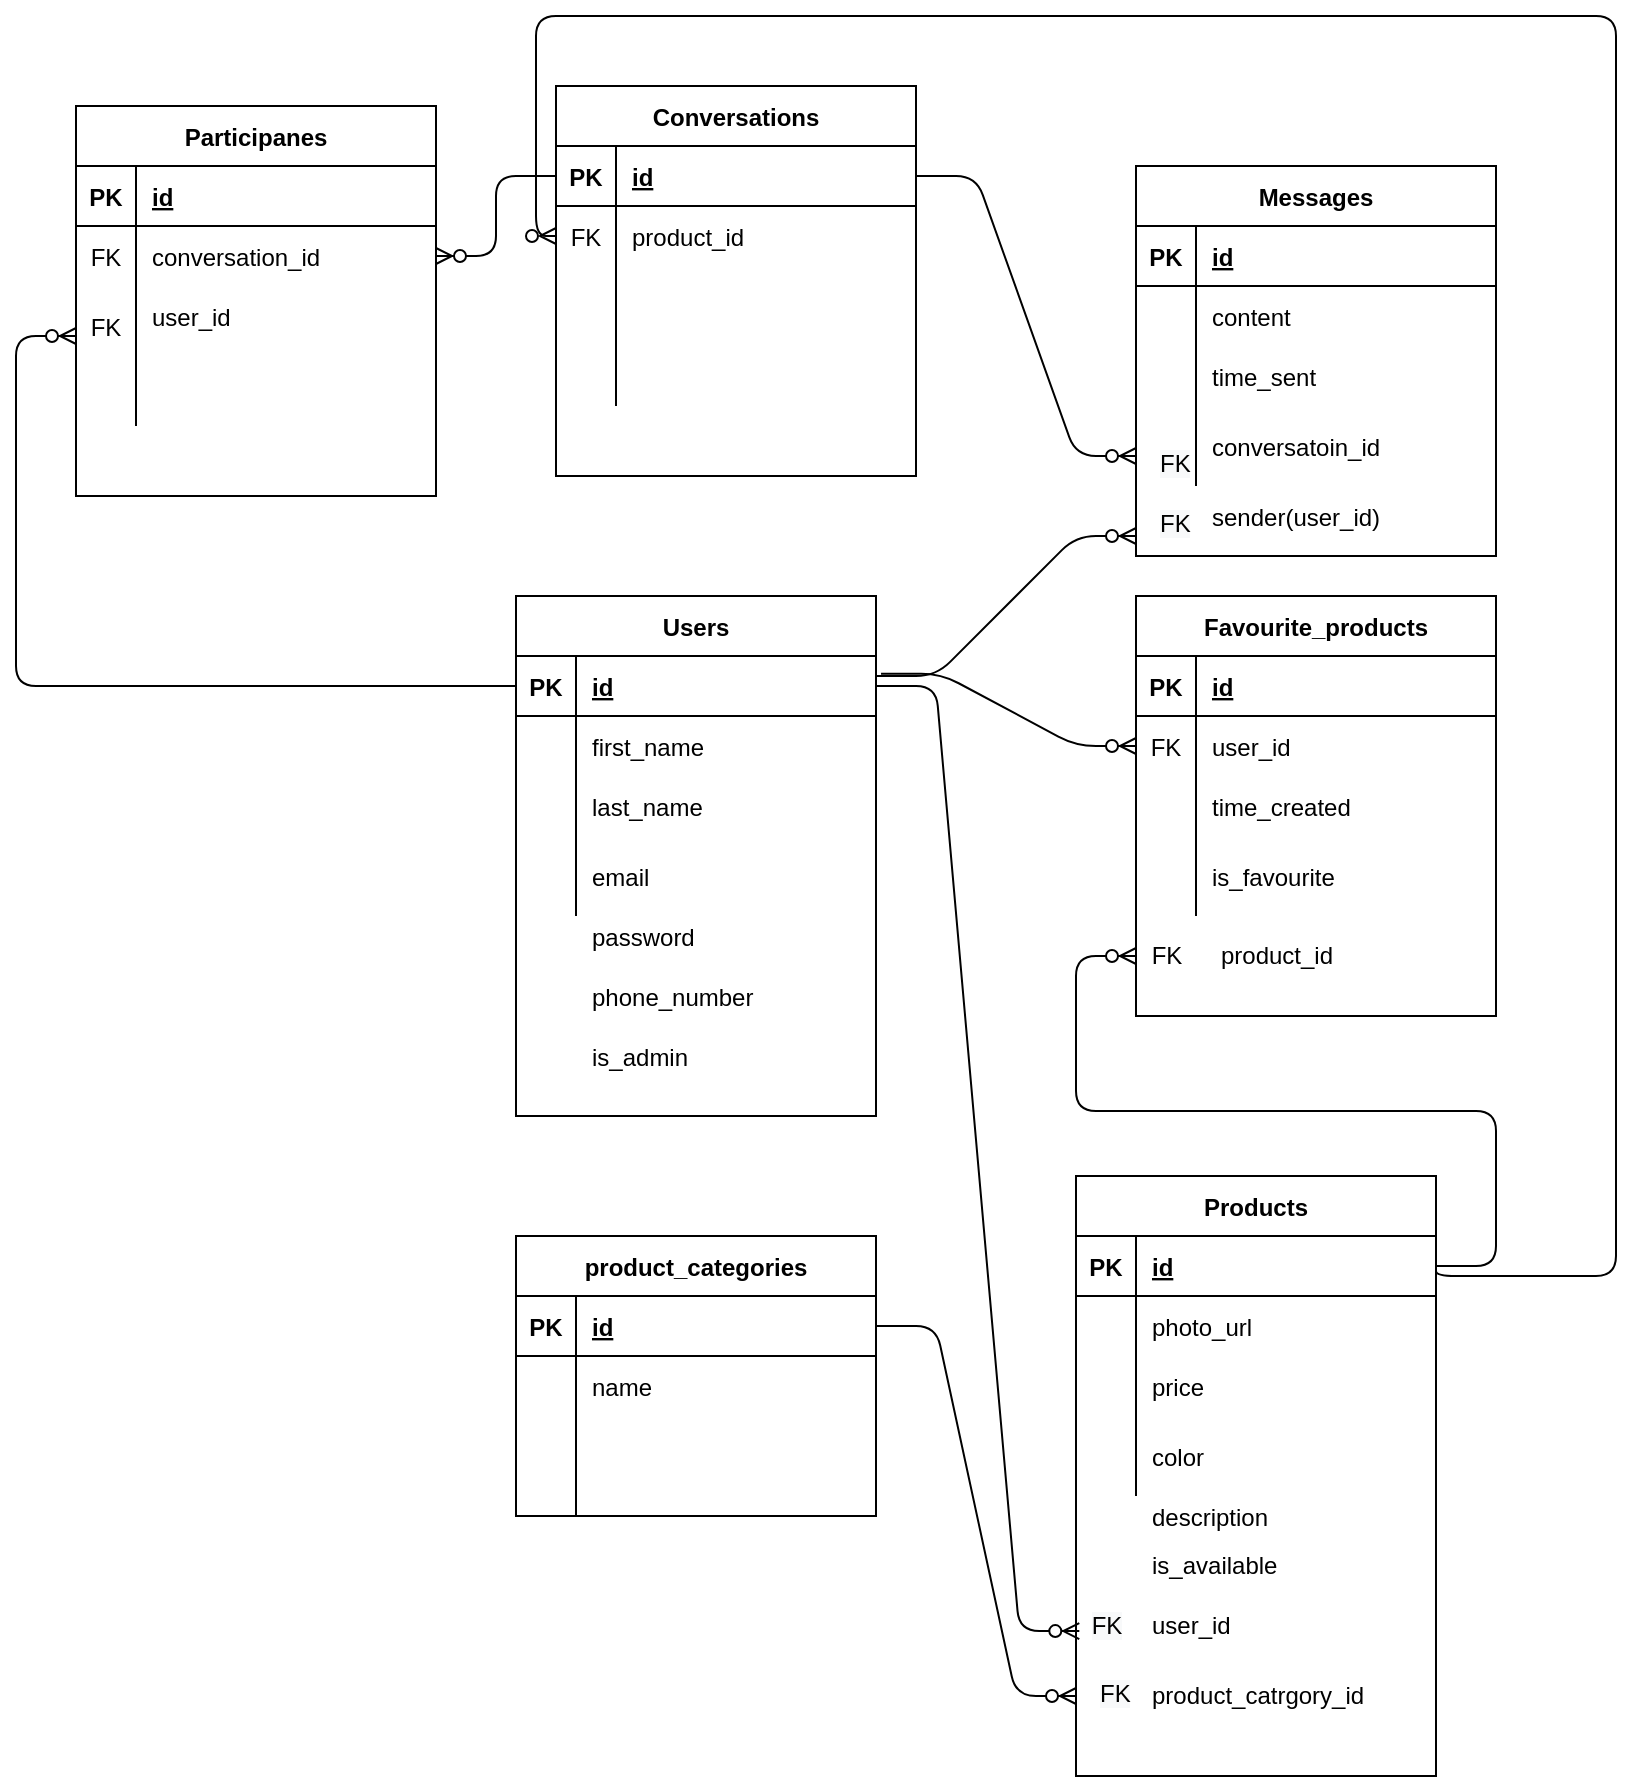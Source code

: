 <mxfile version="14.1.9" type="github">
  <diagram id="1ZklcTyvzq-tHaEStVOn" name="Page-1">
    <mxGraphModel dx="1635" dy="2078" grid="1" gridSize="10" guides="1" tooltips="1" connect="1" arrows="1" fold="1" page="1" pageScale="1" pageWidth="1200" pageHeight="1169" math="0" shadow="0">
      <root>
        <mxCell id="0" />
        <mxCell id="1" parent="0" />
        <mxCell id="G-emduMKIzb_bS8kEKGs-1" value="Users" style="shape=table;startSize=30;container=1;collapsible=1;childLayout=tableLayout;fixedRows=1;rowLines=0;fontStyle=1;align=center;resizeLast=1;" parent="1" vertex="1">
          <mxGeometry x="330" y="70" width="180" height="260" as="geometry" />
        </mxCell>
        <mxCell id="G-emduMKIzb_bS8kEKGs-2" value="" style="shape=partialRectangle;collapsible=0;dropTarget=0;pointerEvents=0;fillColor=none;top=0;left=0;bottom=1;right=0;points=[[0,0.5],[1,0.5]];portConstraint=eastwest;" parent="G-emduMKIzb_bS8kEKGs-1" vertex="1">
          <mxGeometry y="30" width="180" height="30" as="geometry" />
        </mxCell>
        <mxCell id="G-emduMKIzb_bS8kEKGs-3" value="PK" style="shape=partialRectangle;connectable=0;fillColor=none;top=0;left=0;bottom=0;right=0;fontStyle=1;overflow=hidden;" parent="G-emduMKIzb_bS8kEKGs-2" vertex="1">
          <mxGeometry width="30" height="30" as="geometry" />
        </mxCell>
        <mxCell id="G-emduMKIzb_bS8kEKGs-4" value="id" style="shape=partialRectangle;connectable=0;fillColor=none;top=0;left=0;bottom=0;right=0;align=left;spacingLeft=6;fontStyle=5;overflow=hidden;" parent="G-emduMKIzb_bS8kEKGs-2" vertex="1">
          <mxGeometry x="30" width="150" height="30" as="geometry" />
        </mxCell>
        <mxCell id="G-emduMKIzb_bS8kEKGs-5" value="" style="shape=partialRectangle;collapsible=0;dropTarget=0;pointerEvents=0;fillColor=none;top=0;left=0;bottom=0;right=0;points=[[0,0.5],[1,0.5]];portConstraint=eastwest;" parent="G-emduMKIzb_bS8kEKGs-1" vertex="1">
          <mxGeometry y="60" width="180" height="30" as="geometry" />
        </mxCell>
        <mxCell id="G-emduMKIzb_bS8kEKGs-6" value="" style="shape=partialRectangle;connectable=0;fillColor=none;top=0;left=0;bottom=0;right=0;editable=1;overflow=hidden;" parent="G-emduMKIzb_bS8kEKGs-5" vertex="1">
          <mxGeometry width="30" height="30" as="geometry" />
        </mxCell>
        <mxCell id="G-emduMKIzb_bS8kEKGs-7" value="first_name" style="shape=partialRectangle;connectable=0;fillColor=none;top=0;left=0;bottom=0;right=0;align=left;spacingLeft=6;overflow=hidden;" parent="G-emduMKIzb_bS8kEKGs-5" vertex="1">
          <mxGeometry x="30" width="150" height="30" as="geometry" />
        </mxCell>
        <mxCell id="G-emduMKIzb_bS8kEKGs-8" value="" style="shape=partialRectangle;collapsible=0;dropTarget=0;pointerEvents=0;fillColor=none;top=0;left=0;bottom=0;right=0;points=[[0,0.5],[1,0.5]];portConstraint=eastwest;" parent="G-emduMKIzb_bS8kEKGs-1" vertex="1">
          <mxGeometry y="90" width="180" height="30" as="geometry" />
        </mxCell>
        <mxCell id="G-emduMKIzb_bS8kEKGs-9" value="" style="shape=partialRectangle;connectable=0;fillColor=none;top=0;left=0;bottom=0;right=0;editable=1;overflow=hidden;" parent="G-emduMKIzb_bS8kEKGs-8" vertex="1">
          <mxGeometry width="30" height="30" as="geometry" />
        </mxCell>
        <mxCell id="G-emduMKIzb_bS8kEKGs-10" value="last_name" style="shape=partialRectangle;connectable=0;fillColor=none;top=0;left=0;bottom=0;right=0;align=left;spacingLeft=6;overflow=hidden;" parent="G-emduMKIzb_bS8kEKGs-8" vertex="1">
          <mxGeometry x="30" width="150" height="30" as="geometry" />
        </mxCell>
        <mxCell id="G-emduMKIzb_bS8kEKGs-11" value="" style="shape=partialRectangle;collapsible=0;dropTarget=0;pointerEvents=0;fillColor=none;top=0;left=0;bottom=0;right=0;points=[[0,0.5],[1,0.5]];portConstraint=eastwest;" parent="G-emduMKIzb_bS8kEKGs-1" vertex="1">
          <mxGeometry y="120" width="180" height="40" as="geometry" />
        </mxCell>
        <mxCell id="G-emduMKIzb_bS8kEKGs-12" value="" style="shape=partialRectangle;connectable=0;fillColor=none;top=0;left=0;bottom=0;right=0;editable=1;overflow=hidden;" parent="G-emduMKIzb_bS8kEKGs-11" vertex="1">
          <mxGeometry width="30" height="40" as="geometry" />
        </mxCell>
        <mxCell id="G-emduMKIzb_bS8kEKGs-13" value="email" style="shape=partialRectangle;connectable=0;fillColor=none;top=0;left=0;bottom=0;right=0;align=left;spacingLeft=6;overflow=hidden;" parent="G-emduMKIzb_bS8kEKGs-11" vertex="1">
          <mxGeometry x="30" width="150" height="40" as="geometry" />
        </mxCell>
        <mxCell id="G-emduMKIzb_bS8kEKGs-38" value="password" style="shape=partialRectangle;connectable=0;fillColor=none;top=0;left=0;bottom=0;right=0;align=left;spacingLeft=6;overflow=hidden;" parent="1" vertex="1">
          <mxGeometry x="360" y="220" width="150" height="40" as="geometry" />
        </mxCell>
        <mxCell id="G-emduMKIzb_bS8kEKGs-39" value="phone_number" style="shape=partialRectangle;connectable=0;fillColor=none;top=0;left=0;bottom=0;right=0;align=left;spacingLeft=6;overflow=hidden;" parent="1" vertex="1">
          <mxGeometry x="360" y="250" width="150" height="40" as="geometry" />
        </mxCell>
        <mxCell id="G-emduMKIzb_bS8kEKGs-40" value="is_admin" style="shape=partialRectangle;connectable=0;fillColor=none;top=0;left=0;bottom=0;right=0;align=left;spacingLeft=6;overflow=hidden;" parent="1" vertex="1">
          <mxGeometry x="360" y="280" width="150" height="40" as="geometry" />
        </mxCell>
        <mxCell id="G-emduMKIzb_bS8kEKGs-41" value="Favourite_products" style="shape=table;startSize=30;container=1;collapsible=1;childLayout=tableLayout;fixedRows=1;rowLines=0;fontStyle=1;align=center;resizeLast=1;" parent="1" vertex="1">
          <mxGeometry x="640" y="70" width="180" height="210" as="geometry" />
        </mxCell>
        <mxCell id="G-emduMKIzb_bS8kEKGs-42" value="" style="shape=partialRectangle;collapsible=0;dropTarget=0;pointerEvents=0;fillColor=none;top=0;left=0;bottom=1;right=0;points=[[0,0.5],[1,0.5]];portConstraint=eastwest;" parent="G-emduMKIzb_bS8kEKGs-41" vertex="1">
          <mxGeometry y="30" width="180" height="30" as="geometry" />
        </mxCell>
        <mxCell id="G-emduMKIzb_bS8kEKGs-43" value="PK" style="shape=partialRectangle;connectable=0;fillColor=none;top=0;left=0;bottom=0;right=0;fontStyle=1;overflow=hidden;" parent="G-emduMKIzb_bS8kEKGs-42" vertex="1">
          <mxGeometry width="30" height="30" as="geometry" />
        </mxCell>
        <mxCell id="G-emduMKIzb_bS8kEKGs-44" value="id" style="shape=partialRectangle;connectable=0;fillColor=none;top=0;left=0;bottom=0;right=0;align=left;spacingLeft=6;fontStyle=5;overflow=hidden;" parent="G-emduMKIzb_bS8kEKGs-42" vertex="1">
          <mxGeometry x="30" width="150" height="30" as="geometry" />
        </mxCell>
        <mxCell id="G-emduMKIzb_bS8kEKGs-45" value="" style="shape=partialRectangle;collapsible=0;dropTarget=0;pointerEvents=0;fillColor=none;top=0;left=0;bottom=0;right=0;points=[[0,0.5],[1,0.5]];portConstraint=eastwest;" parent="G-emduMKIzb_bS8kEKGs-41" vertex="1">
          <mxGeometry y="60" width="180" height="30" as="geometry" />
        </mxCell>
        <mxCell id="G-emduMKIzb_bS8kEKGs-46" value="FK" style="shape=partialRectangle;connectable=0;fillColor=none;top=0;left=0;bottom=0;right=0;editable=1;overflow=hidden;" parent="G-emduMKIzb_bS8kEKGs-45" vertex="1">
          <mxGeometry width="30" height="30" as="geometry" />
        </mxCell>
        <mxCell id="G-emduMKIzb_bS8kEKGs-47" value="user_id" style="shape=partialRectangle;connectable=0;fillColor=none;top=0;left=0;bottom=0;right=0;align=left;spacingLeft=6;overflow=hidden;" parent="G-emduMKIzb_bS8kEKGs-45" vertex="1">
          <mxGeometry x="30" width="150" height="30" as="geometry" />
        </mxCell>
        <mxCell id="G-emduMKIzb_bS8kEKGs-48" value="" style="shape=partialRectangle;collapsible=0;dropTarget=0;pointerEvents=0;fillColor=none;top=0;left=0;bottom=0;right=0;points=[[0,0.5],[1,0.5]];portConstraint=eastwest;" parent="G-emduMKIzb_bS8kEKGs-41" vertex="1">
          <mxGeometry y="90" width="180" height="30" as="geometry" />
        </mxCell>
        <mxCell id="G-emduMKIzb_bS8kEKGs-49" value="" style="shape=partialRectangle;connectable=0;fillColor=none;top=0;left=0;bottom=0;right=0;editable=1;overflow=hidden;" parent="G-emduMKIzb_bS8kEKGs-48" vertex="1">
          <mxGeometry width="30" height="30" as="geometry" />
        </mxCell>
        <mxCell id="G-emduMKIzb_bS8kEKGs-50" value="time_created" style="shape=partialRectangle;connectable=0;fillColor=none;top=0;left=0;bottom=0;right=0;align=left;spacingLeft=6;overflow=hidden;" parent="G-emduMKIzb_bS8kEKGs-48" vertex="1">
          <mxGeometry x="30" width="150" height="30" as="geometry" />
        </mxCell>
        <mxCell id="G-emduMKIzb_bS8kEKGs-51" value="" style="shape=partialRectangle;collapsible=0;dropTarget=0;pointerEvents=0;fillColor=none;top=0;left=0;bottom=0;right=0;points=[[0,0.5],[1,0.5]];portConstraint=eastwest;" parent="G-emduMKIzb_bS8kEKGs-41" vertex="1">
          <mxGeometry y="120" width="180" height="40" as="geometry" />
        </mxCell>
        <mxCell id="G-emduMKIzb_bS8kEKGs-52" value="" style="shape=partialRectangle;connectable=0;fillColor=none;top=0;left=0;bottom=0;right=0;editable=1;overflow=hidden;" parent="G-emduMKIzb_bS8kEKGs-51" vertex="1">
          <mxGeometry width="30" height="40" as="geometry" />
        </mxCell>
        <mxCell id="G-emduMKIzb_bS8kEKGs-53" value="is_favourite" style="shape=partialRectangle;connectable=0;fillColor=none;top=0;left=0;bottom=0;right=0;align=left;spacingLeft=6;overflow=hidden;" parent="G-emduMKIzb_bS8kEKGs-51" vertex="1">
          <mxGeometry x="30" width="150" height="40" as="geometry" />
        </mxCell>
        <mxCell id="G-emduMKIzb_bS8kEKGs-54" value="Products" style="shape=table;startSize=30;container=1;collapsible=1;childLayout=tableLayout;fixedRows=1;rowLines=0;fontStyle=1;align=center;resizeLast=1;" parent="1" vertex="1">
          <mxGeometry x="610" y="360" width="180" height="300" as="geometry" />
        </mxCell>
        <mxCell id="G-emduMKIzb_bS8kEKGs-55" value="" style="shape=partialRectangle;collapsible=0;dropTarget=0;pointerEvents=0;fillColor=none;top=0;left=0;bottom=1;right=0;points=[[0,0.5],[1,0.5]];portConstraint=eastwest;" parent="G-emduMKIzb_bS8kEKGs-54" vertex="1">
          <mxGeometry y="30" width="180" height="30" as="geometry" />
        </mxCell>
        <mxCell id="G-emduMKIzb_bS8kEKGs-56" value="PK" style="shape=partialRectangle;connectable=0;fillColor=none;top=0;left=0;bottom=0;right=0;fontStyle=1;overflow=hidden;" parent="G-emduMKIzb_bS8kEKGs-55" vertex="1">
          <mxGeometry width="30" height="30" as="geometry" />
        </mxCell>
        <mxCell id="G-emduMKIzb_bS8kEKGs-57" value="id" style="shape=partialRectangle;connectable=0;fillColor=none;top=0;left=0;bottom=0;right=0;align=left;spacingLeft=6;fontStyle=5;overflow=hidden;" parent="G-emduMKIzb_bS8kEKGs-55" vertex="1">
          <mxGeometry x="30" width="150" height="30" as="geometry" />
        </mxCell>
        <mxCell id="G-emduMKIzb_bS8kEKGs-58" value="" style="shape=partialRectangle;collapsible=0;dropTarget=0;pointerEvents=0;fillColor=none;top=0;left=0;bottom=0;right=0;points=[[0,0.5],[1,0.5]];portConstraint=eastwest;" parent="G-emduMKIzb_bS8kEKGs-54" vertex="1">
          <mxGeometry y="60" width="180" height="30" as="geometry" />
        </mxCell>
        <mxCell id="G-emduMKIzb_bS8kEKGs-59" value="" style="shape=partialRectangle;connectable=0;fillColor=none;top=0;left=0;bottom=0;right=0;editable=1;overflow=hidden;" parent="G-emduMKIzb_bS8kEKGs-58" vertex="1">
          <mxGeometry width="30" height="30" as="geometry" />
        </mxCell>
        <mxCell id="G-emduMKIzb_bS8kEKGs-60" value="photo_url" style="shape=partialRectangle;connectable=0;fillColor=none;top=0;left=0;bottom=0;right=0;align=left;spacingLeft=6;overflow=hidden;" parent="G-emduMKIzb_bS8kEKGs-58" vertex="1">
          <mxGeometry x="30" width="150" height="30" as="geometry" />
        </mxCell>
        <mxCell id="G-emduMKIzb_bS8kEKGs-61" value="" style="shape=partialRectangle;collapsible=0;dropTarget=0;pointerEvents=0;fillColor=none;top=0;left=0;bottom=0;right=0;points=[[0,0.5],[1,0.5]];portConstraint=eastwest;" parent="G-emduMKIzb_bS8kEKGs-54" vertex="1">
          <mxGeometry y="90" width="180" height="30" as="geometry" />
        </mxCell>
        <mxCell id="G-emduMKIzb_bS8kEKGs-62" value="" style="shape=partialRectangle;connectable=0;fillColor=none;top=0;left=0;bottom=0;right=0;editable=1;overflow=hidden;" parent="G-emduMKIzb_bS8kEKGs-61" vertex="1">
          <mxGeometry width="30" height="30" as="geometry" />
        </mxCell>
        <mxCell id="G-emduMKIzb_bS8kEKGs-63" value="price" style="shape=partialRectangle;connectable=0;fillColor=none;top=0;left=0;bottom=0;right=0;align=left;spacingLeft=6;overflow=hidden;" parent="G-emduMKIzb_bS8kEKGs-61" vertex="1">
          <mxGeometry x="30" width="150" height="30" as="geometry" />
        </mxCell>
        <mxCell id="G-emduMKIzb_bS8kEKGs-64" value="" style="shape=partialRectangle;collapsible=0;dropTarget=0;pointerEvents=0;fillColor=none;top=0;left=0;bottom=0;right=0;points=[[0,0.5],[1,0.5]];portConstraint=eastwest;" parent="G-emduMKIzb_bS8kEKGs-54" vertex="1">
          <mxGeometry y="120" width="180" height="40" as="geometry" />
        </mxCell>
        <mxCell id="G-emduMKIzb_bS8kEKGs-65" value="" style="shape=partialRectangle;connectable=0;fillColor=none;top=0;left=0;bottom=0;right=0;editable=1;overflow=hidden;" parent="G-emduMKIzb_bS8kEKGs-64" vertex="1">
          <mxGeometry width="30" height="40" as="geometry" />
        </mxCell>
        <mxCell id="G-emduMKIzb_bS8kEKGs-66" value="color" style="shape=partialRectangle;connectable=0;fillColor=none;top=0;left=0;bottom=0;right=0;align=left;spacingLeft=6;overflow=hidden;" parent="G-emduMKIzb_bS8kEKGs-64" vertex="1">
          <mxGeometry x="30" width="150" height="40" as="geometry" />
        </mxCell>
        <mxCell id="G-emduMKIzb_bS8kEKGs-67" value="Messages" style="shape=table;startSize=30;container=1;collapsible=1;childLayout=tableLayout;fixedRows=1;rowLines=0;fontStyle=1;align=center;resizeLast=1;" parent="1" vertex="1">
          <mxGeometry x="640" y="-145" width="180" height="195" as="geometry" />
        </mxCell>
        <mxCell id="G-emduMKIzb_bS8kEKGs-68" value="" style="shape=partialRectangle;collapsible=0;dropTarget=0;pointerEvents=0;fillColor=none;top=0;left=0;bottom=1;right=0;points=[[0,0.5],[1,0.5]];portConstraint=eastwest;" parent="G-emduMKIzb_bS8kEKGs-67" vertex="1">
          <mxGeometry y="30" width="180" height="30" as="geometry" />
        </mxCell>
        <mxCell id="G-emduMKIzb_bS8kEKGs-69" value="PK" style="shape=partialRectangle;connectable=0;fillColor=none;top=0;left=0;bottom=0;right=0;fontStyle=1;overflow=hidden;" parent="G-emduMKIzb_bS8kEKGs-68" vertex="1">
          <mxGeometry width="30" height="30" as="geometry" />
        </mxCell>
        <mxCell id="G-emduMKIzb_bS8kEKGs-70" value="id" style="shape=partialRectangle;connectable=0;fillColor=none;top=0;left=0;bottom=0;right=0;align=left;spacingLeft=6;fontStyle=5;overflow=hidden;" parent="G-emduMKIzb_bS8kEKGs-68" vertex="1">
          <mxGeometry x="30" width="150" height="30" as="geometry" />
        </mxCell>
        <mxCell id="G-emduMKIzb_bS8kEKGs-71" value="" style="shape=partialRectangle;collapsible=0;dropTarget=0;pointerEvents=0;fillColor=none;top=0;left=0;bottom=0;right=0;points=[[0,0.5],[1,0.5]];portConstraint=eastwest;" parent="G-emduMKIzb_bS8kEKGs-67" vertex="1">
          <mxGeometry y="60" width="180" height="30" as="geometry" />
        </mxCell>
        <mxCell id="G-emduMKIzb_bS8kEKGs-72" value="" style="shape=partialRectangle;connectable=0;fillColor=none;top=0;left=0;bottom=0;right=0;editable=1;overflow=hidden;" parent="G-emduMKIzb_bS8kEKGs-71" vertex="1">
          <mxGeometry width="30" height="30" as="geometry" />
        </mxCell>
        <mxCell id="G-emduMKIzb_bS8kEKGs-73" value="content" style="shape=partialRectangle;connectable=0;fillColor=none;top=0;left=0;bottom=0;right=0;align=left;spacingLeft=6;overflow=hidden;" parent="G-emduMKIzb_bS8kEKGs-71" vertex="1">
          <mxGeometry x="30" width="150" height="30" as="geometry" />
        </mxCell>
        <mxCell id="G-emduMKIzb_bS8kEKGs-74" value="" style="shape=partialRectangle;collapsible=0;dropTarget=0;pointerEvents=0;fillColor=none;top=0;left=0;bottom=0;right=0;points=[[0,0.5],[1,0.5]];portConstraint=eastwest;" parent="G-emduMKIzb_bS8kEKGs-67" vertex="1">
          <mxGeometry y="90" width="180" height="30" as="geometry" />
        </mxCell>
        <mxCell id="G-emduMKIzb_bS8kEKGs-75" value="" style="shape=partialRectangle;connectable=0;fillColor=none;top=0;left=0;bottom=0;right=0;editable=1;overflow=hidden;" parent="G-emduMKIzb_bS8kEKGs-74" vertex="1">
          <mxGeometry width="30" height="30" as="geometry" />
        </mxCell>
        <mxCell id="G-emduMKIzb_bS8kEKGs-76" value="time_sent" style="shape=partialRectangle;connectable=0;fillColor=none;top=0;left=0;bottom=0;right=0;align=left;spacingLeft=6;overflow=hidden;" parent="G-emduMKIzb_bS8kEKGs-74" vertex="1">
          <mxGeometry x="30" width="150" height="30" as="geometry" />
        </mxCell>
        <mxCell id="G-emduMKIzb_bS8kEKGs-77" value="" style="shape=partialRectangle;collapsible=0;dropTarget=0;pointerEvents=0;fillColor=none;top=0;left=0;bottom=0;right=0;points=[[0,0.5],[1,0.5]];portConstraint=eastwest;" parent="G-emduMKIzb_bS8kEKGs-67" vertex="1">
          <mxGeometry y="120" width="180" height="40" as="geometry" />
        </mxCell>
        <mxCell id="G-emduMKIzb_bS8kEKGs-78" value="" style="shape=partialRectangle;connectable=0;fillColor=none;top=0;left=0;bottom=0;right=0;editable=1;overflow=hidden;" parent="G-emduMKIzb_bS8kEKGs-77" vertex="1">
          <mxGeometry width="30" height="40" as="geometry" />
        </mxCell>
        <mxCell id="G-emduMKIzb_bS8kEKGs-79" value="conversatoin_id" style="shape=partialRectangle;connectable=0;fillColor=none;top=0;left=0;bottom=0;right=0;align=left;spacingLeft=6;overflow=hidden;" parent="G-emduMKIzb_bS8kEKGs-77" vertex="1">
          <mxGeometry x="30" width="150" height="40" as="geometry" />
        </mxCell>
        <mxCell id="G-emduMKIzb_bS8kEKGs-81" value="product_categories" style="shape=table;startSize=30;container=1;collapsible=1;childLayout=tableLayout;fixedRows=1;rowLines=0;fontStyle=1;align=center;resizeLast=1;" parent="1" vertex="1">
          <mxGeometry x="330" y="390" width="180" height="140" as="geometry" />
        </mxCell>
        <mxCell id="G-emduMKIzb_bS8kEKGs-82" value="" style="shape=partialRectangle;collapsible=0;dropTarget=0;pointerEvents=0;fillColor=none;top=0;left=0;bottom=1;right=0;points=[[0,0.5],[1,0.5]];portConstraint=eastwest;" parent="G-emduMKIzb_bS8kEKGs-81" vertex="1">
          <mxGeometry y="30" width="180" height="30" as="geometry" />
        </mxCell>
        <mxCell id="G-emduMKIzb_bS8kEKGs-83" value="PK" style="shape=partialRectangle;connectable=0;fillColor=none;top=0;left=0;bottom=0;right=0;fontStyle=1;overflow=hidden;" parent="G-emduMKIzb_bS8kEKGs-82" vertex="1">
          <mxGeometry width="30" height="30" as="geometry" />
        </mxCell>
        <mxCell id="G-emduMKIzb_bS8kEKGs-84" value="id" style="shape=partialRectangle;connectable=0;fillColor=none;top=0;left=0;bottom=0;right=0;align=left;spacingLeft=6;fontStyle=5;overflow=hidden;" parent="G-emduMKIzb_bS8kEKGs-82" vertex="1">
          <mxGeometry x="30" width="150" height="30" as="geometry" />
        </mxCell>
        <mxCell id="G-emduMKIzb_bS8kEKGs-85" value="" style="shape=partialRectangle;collapsible=0;dropTarget=0;pointerEvents=0;fillColor=none;top=0;left=0;bottom=0;right=0;points=[[0,0.5],[1,0.5]];portConstraint=eastwest;" parent="G-emduMKIzb_bS8kEKGs-81" vertex="1">
          <mxGeometry y="60" width="180" height="30" as="geometry" />
        </mxCell>
        <mxCell id="G-emduMKIzb_bS8kEKGs-86" value="" style="shape=partialRectangle;connectable=0;fillColor=none;top=0;left=0;bottom=0;right=0;editable=1;overflow=hidden;" parent="G-emduMKIzb_bS8kEKGs-85" vertex="1">
          <mxGeometry width="30" height="30" as="geometry" />
        </mxCell>
        <mxCell id="G-emduMKIzb_bS8kEKGs-87" value="name" style="shape=partialRectangle;connectable=0;fillColor=none;top=0;left=0;bottom=0;right=0;align=left;spacingLeft=6;overflow=hidden;" parent="G-emduMKIzb_bS8kEKGs-85" vertex="1">
          <mxGeometry x="30" width="150" height="30" as="geometry" />
        </mxCell>
        <mxCell id="G-emduMKIzb_bS8kEKGs-88" value="" style="shape=partialRectangle;collapsible=0;dropTarget=0;pointerEvents=0;fillColor=none;top=0;left=0;bottom=0;right=0;points=[[0,0.5],[1,0.5]];portConstraint=eastwest;" parent="G-emduMKIzb_bS8kEKGs-81" vertex="1">
          <mxGeometry y="90" width="180" height="30" as="geometry" />
        </mxCell>
        <mxCell id="G-emduMKIzb_bS8kEKGs-89" value="" style="shape=partialRectangle;connectable=0;fillColor=none;top=0;left=0;bottom=0;right=0;editable=1;overflow=hidden;" parent="G-emduMKIzb_bS8kEKGs-88" vertex="1">
          <mxGeometry width="30" height="30" as="geometry" />
        </mxCell>
        <mxCell id="G-emduMKIzb_bS8kEKGs-90" value="" style="shape=partialRectangle;connectable=0;fillColor=none;top=0;left=0;bottom=0;right=0;align=left;spacingLeft=6;overflow=hidden;" parent="G-emduMKIzb_bS8kEKGs-88" vertex="1">
          <mxGeometry x="30" width="150" height="30" as="geometry" />
        </mxCell>
        <mxCell id="G-emduMKIzb_bS8kEKGs-91" value="" style="shape=partialRectangle;collapsible=0;dropTarget=0;pointerEvents=0;fillColor=none;top=0;left=0;bottom=0;right=0;points=[[0,0.5],[1,0.5]];portConstraint=eastwest;" parent="G-emduMKIzb_bS8kEKGs-81" vertex="1">
          <mxGeometry y="120" width="180" height="20" as="geometry" />
        </mxCell>
        <mxCell id="G-emduMKIzb_bS8kEKGs-92" value="" style="shape=partialRectangle;connectable=0;fillColor=none;top=0;left=0;bottom=0;right=0;editable=1;overflow=hidden;" parent="G-emduMKIzb_bS8kEKGs-91" vertex="1">
          <mxGeometry width="30" height="20" as="geometry" />
        </mxCell>
        <mxCell id="G-emduMKIzb_bS8kEKGs-93" value="" style="shape=partialRectangle;connectable=0;fillColor=none;top=0;left=0;bottom=0;right=0;align=left;spacingLeft=6;overflow=hidden;" parent="G-emduMKIzb_bS8kEKGs-91" vertex="1">
          <mxGeometry x="30" width="150" height="20" as="geometry" />
        </mxCell>
        <mxCell id="G-emduMKIzb_bS8kEKGs-94" value="" style="edgeStyle=entityRelationEdgeStyle;fontSize=12;html=1;endArrow=ERzeroToMany;endFill=1;entryX=0;entryY=0.5;entryDx=0;entryDy=0;exitX=1.014;exitY=0.297;exitDx=0;exitDy=0;exitPerimeter=0;" parent="1" source="G-emduMKIzb_bS8kEKGs-2" target="G-emduMKIzb_bS8kEKGs-45" edge="1">
          <mxGeometry width="100" height="100" relative="1" as="geometry">
            <mxPoint x="510" y="120" as="sourcePoint" />
            <mxPoint x="630" y="150" as="targetPoint" />
          </mxGeometry>
        </mxCell>
        <mxCell id="G-emduMKIzb_bS8kEKGs-95" value="&lt;span style=&quot;text-align: left&quot;&gt;product_id&lt;/span&gt;" style="text;html=1;align=center;verticalAlign=middle;resizable=0;points=[];autosize=1;" parent="1" vertex="1">
          <mxGeometry x="675" y="240" width="70" height="20" as="geometry" />
        </mxCell>
        <mxCell id="G-emduMKIzb_bS8kEKGs-96" value="" style="edgeStyle=entityRelationEdgeStyle;fontSize=12;html=1;endArrow=ERzeroToMany;endFill=1;exitX=1;exitY=0.5;exitDx=0;exitDy=0;" parent="1" source="G-emduMKIzb_bS8kEKGs-55" edge="1">
          <mxGeometry width="100" height="100" relative="1" as="geometry">
            <mxPoint x="750" y="360" as="sourcePoint" />
            <mxPoint x="640" y="250" as="targetPoint" />
          </mxGeometry>
        </mxCell>
        <mxCell id="G-emduMKIzb_bS8kEKGs-99" value="FK" style="text;html=1;align=center;verticalAlign=middle;resizable=0;points=[];autosize=1;" parent="1" vertex="1">
          <mxGeometry x="640" y="240" width="30" height="20" as="geometry" />
        </mxCell>
        <mxCell id="G-emduMKIzb_bS8kEKGs-100" value="is_available" style="shape=partialRectangle;html=1;whiteSpace=wrap;connectable=0;fillColor=none;top=0;left=0;bottom=0;right=0;align=left;spacingLeft=6;overflow=hidden;" parent="1" vertex="1">
          <mxGeometry x="640" y="540" width="140" height="30" as="geometry" />
        </mxCell>
        <mxCell id="G-emduMKIzb_bS8kEKGs-101" value="user_id" style="shape=partialRectangle;html=1;whiteSpace=wrap;connectable=0;fillColor=none;top=0;left=0;bottom=0;right=0;align=left;spacingLeft=6;overflow=hidden;" parent="1" vertex="1">
          <mxGeometry x="640" y="570" width="140" height="30" as="geometry" />
        </mxCell>
        <mxCell id="G-emduMKIzb_bS8kEKGs-102" value="product_catrgory_id" style="shape=partialRectangle;html=1;whiteSpace=wrap;connectable=0;fillColor=none;top=0;left=0;bottom=0;right=0;align=left;spacingLeft=6;overflow=hidden;" parent="1" vertex="1">
          <mxGeometry x="640" y="605" width="140" height="30" as="geometry" />
        </mxCell>
        <mxCell id="G-emduMKIzb_bS8kEKGs-103" value="&lt;meta charset=&quot;utf-8&quot;&gt;&lt;span style=&quot;color: rgb(0, 0, 0); font-family: helvetica; font-size: 12px; font-style: normal; font-weight: 400; letter-spacing: normal; text-align: center; text-indent: 0px; text-transform: none; word-spacing: 0px; background-color: rgb(248, 249, 250); display: inline; float: none;&quot;&gt;FK&lt;/span&gt;" style="text;html=1;align=center;verticalAlign=middle;resizable=0;points=[];autosize=1;" parent="1" vertex="1">
          <mxGeometry x="610" y="575" width="30" height="20" as="geometry" />
        </mxCell>
        <mxCell id="G-emduMKIzb_bS8kEKGs-104" value="&lt;meta charset=&quot;utf-8&quot;&gt;&lt;span style=&quot;color: rgb(0, 0, 0); font-family: helvetica; font-size: 12px; font-style: normal; font-weight: 400; letter-spacing: normal; text-align: center; text-indent: 0px; text-transform: none; word-spacing: 0px; background-color: rgb(248, 249, 250); display: inline; float: none;&quot;&gt;FK&lt;/span&gt;" style="text;whiteSpace=wrap;html=1;" parent="1" vertex="1">
          <mxGeometry x="620" y="605" width="40" height="30" as="geometry" />
        </mxCell>
        <mxCell id="G-emduMKIzb_bS8kEKGs-106" value="" style="edgeStyle=entityRelationEdgeStyle;fontSize=12;html=1;endArrow=ERzeroToMany;endFill=1;exitX=1;exitY=0.5;exitDx=0;exitDy=0;" parent="1" source="G-emduMKIzb_bS8kEKGs-82" edge="1">
          <mxGeometry width="100" height="100" relative="1" as="geometry">
            <mxPoint x="480" y="630" as="sourcePoint" />
            <mxPoint x="610" y="620" as="targetPoint" />
          </mxGeometry>
        </mxCell>
        <mxCell id="G-emduMKIzb_bS8kEKGs-107" value="" style="edgeStyle=entityRelationEdgeStyle;fontSize=12;html=1;endArrow=ERzeroToMany;endFill=1;exitX=1;exitY=0.5;exitDx=0;exitDy=0;entryX=0.055;entryY=0.627;entryDx=0;entryDy=0;entryPerimeter=0;" parent="1" source="G-emduMKIzb_bS8kEKGs-2" target="G-emduMKIzb_bS8kEKGs-103" edge="1">
          <mxGeometry width="100" height="100" relative="1" as="geometry">
            <mxPoint x="500" y="280" as="sourcePoint" />
            <mxPoint x="600" y="569" as="targetPoint" />
          </mxGeometry>
        </mxCell>
        <mxCell id="G-emduMKIzb_bS8kEKGs-109" value="" style="edgeStyle=entityRelationEdgeStyle;fontSize=12;html=1;endArrow=ERzeroToMany;endFill=1;" parent="1" edge="1">
          <mxGeometry width="100" height="100" relative="1" as="geometry">
            <mxPoint x="510" y="110" as="sourcePoint" />
            <mxPoint x="640" y="40" as="targetPoint" />
          </mxGeometry>
        </mxCell>
        <mxCell id="G-emduMKIzb_bS8kEKGs-110" value="&lt;meta charset=&quot;utf-8&quot;&gt;&lt;span style=&quot;color: rgb(0, 0, 0); font-family: helvetica; font-size: 12px; font-style: normal; font-weight: 400; letter-spacing: normal; text-align: center; text-indent: 0px; text-transform: none; word-spacing: 0px; background-color: rgb(248, 249, 250); display: inline; float: none;&quot;&gt;FK&lt;/span&gt;" style="text;whiteSpace=wrap;html=1;" parent="1" vertex="1">
          <mxGeometry x="650" y="-10" width="40" height="30" as="geometry" />
        </mxCell>
        <mxCell id="JWSpnDQrq--dWhz68B84-2" value="&lt;meta charset=&quot;utf-8&quot;&gt;&lt;span style=&quot;color: rgb(0, 0, 0); font-family: helvetica; font-size: 12px; font-style: normal; font-weight: 400; letter-spacing: normal; text-align: center; text-indent: 0px; text-transform: none; word-spacing: 0px; background-color: rgb(248, 249, 250); display: inline; float: none;&quot;&gt;FK&lt;/span&gt;" style="text;whiteSpace=wrap;html=1;" vertex="1" parent="1">
          <mxGeometry x="650" y="20" width="40" height="30" as="geometry" />
        </mxCell>
        <mxCell id="JWSpnDQrq--dWhz68B84-3" value="sender(user_id)" style="shape=partialRectangle;connectable=0;fillColor=none;top=0;left=0;bottom=0;right=0;align=left;spacingLeft=6;overflow=hidden;" vertex="1" parent="1">
          <mxGeometry x="670" y="10" width="150" height="40" as="geometry" />
        </mxCell>
        <mxCell id="JWSpnDQrq--dWhz68B84-6" value="description" style="shape=partialRectangle;connectable=0;fillColor=none;top=0;left=0;bottom=0;right=0;align=left;spacingLeft=6;overflow=hidden;" vertex="1" parent="1">
          <mxGeometry x="640" y="510" width="150" height="40" as="geometry" />
        </mxCell>
        <mxCell id="JWSpnDQrq--dWhz68B84-7" value="Conversations" style="shape=table;startSize=30;container=1;collapsible=1;childLayout=tableLayout;fixedRows=1;rowLines=0;fontStyle=1;align=center;resizeLast=1;" vertex="1" parent="1">
          <mxGeometry x="350" y="-185" width="180" height="195" as="geometry" />
        </mxCell>
        <mxCell id="JWSpnDQrq--dWhz68B84-8" value="" style="shape=partialRectangle;collapsible=0;dropTarget=0;pointerEvents=0;fillColor=none;top=0;left=0;bottom=1;right=0;points=[[0,0.5],[1,0.5]];portConstraint=eastwest;" vertex="1" parent="JWSpnDQrq--dWhz68B84-7">
          <mxGeometry y="30" width="180" height="30" as="geometry" />
        </mxCell>
        <mxCell id="JWSpnDQrq--dWhz68B84-9" value="PK" style="shape=partialRectangle;connectable=0;fillColor=none;top=0;left=0;bottom=0;right=0;fontStyle=1;overflow=hidden;" vertex="1" parent="JWSpnDQrq--dWhz68B84-8">
          <mxGeometry width="30" height="30" as="geometry" />
        </mxCell>
        <mxCell id="JWSpnDQrq--dWhz68B84-10" value="id" style="shape=partialRectangle;connectable=0;fillColor=none;top=0;left=0;bottom=0;right=0;align=left;spacingLeft=6;fontStyle=5;overflow=hidden;" vertex="1" parent="JWSpnDQrq--dWhz68B84-8">
          <mxGeometry x="30" width="150" height="30" as="geometry" />
        </mxCell>
        <mxCell id="JWSpnDQrq--dWhz68B84-11" value="" style="shape=partialRectangle;collapsible=0;dropTarget=0;pointerEvents=0;fillColor=none;top=0;left=0;bottom=0;right=0;points=[[0,0.5],[1,0.5]];portConstraint=eastwest;" vertex="1" parent="JWSpnDQrq--dWhz68B84-7">
          <mxGeometry y="60" width="180" height="30" as="geometry" />
        </mxCell>
        <mxCell id="JWSpnDQrq--dWhz68B84-12" value="FK" style="shape=partialRectangle;connectable=0;fillColor=none;top=0;left=0;bottom=0;right=0;editable=1;overflow=hidden;" vertex="1" parent="JWSpnDQrq--dWhz68B84-11">
          <mxGeometry width="30" height="30" as="geometry" />
        </mxCell>
        <mxCell id="JWSpnDQrq--dWhz68B84-13" value="" style="shape=partialRectangle;connectable=0;fillColor=none;top=0;left=0;bottom=0;right=0;align=left;spacingLeft=6;overflow=hidden;" vertex="1" parent="JWSpnDQrq--dWhz68B84-11">
          <mxGeometry x="30" width="150" height="30" as="geometry" />
        </mxCell>
        <mxCell id="JWSpnDQrq--dWhz68B84-14" value="" style="shape=partialRectangle;collapsible=0;dropTarget=0;pointerEvents=0;fillColor=none;top=0;left=0;bottom=0;right=0;points=[[0,0.5],[1,0.5]];portConstraint=eastwest;" vertex="1" parent="JWSpnDQrq--dWhz68B84-7">
          <mxGeometry y="90" width="180" height="30" as="geometry" />
        </mxCell>
        <mxCell id="JWSpnDQrq--dWhz68B84-15" value="" style="shape=partialRectangle;connectable=0;fillColor=none;top=0;left=0;bottom=0;right=0;editable=1;overflow=hidden;" vertex="1" parent="JWSpnDQrq--dWhz68B84-14">
          <mxGeometry width="30" height="30" as="geometry" />
        </mxCell>
        <mxCell id="JWSpnDQrq--dWhz68B84-16" value="" style="shape=partialRectangle;connectable=0;fillColor=none;top=0;left=0;bottom=0;right=0;align=left;spacingLeft=6;overflow=hidden;" vertex="1" parent="JWSpnDQrq--dWhz68B84-14">
          <mxGeometry x="30" width="150" height="30" as="geometry" />
        </mxCell>
        <mxCell id="JWSpnDQrq--dWhz68B84-17" value="" style="shape=partialRectangle;collapsible=0;dropTarget=0;pointerEvents=0;fillColor=none;top=0;left=0;bottom=0;right=0;points=[[0,0.5],[1,0.5]];portConstraint=eastwest;" vertex="1" parent="JWSpnDQrq--dWhz68B84-7">
          <mxGeometry y="120" width="180" height="40" as="geometry" />
        </mxCell>
        <mxCell id="JWSpnDQrq--dWhz68B84-18" value="" style="shape=partialRectangle;connectable=0;fillColor=none;top=0;left=0;bottom=0;right=0;editable=1;overflow=hidden;" vertex="1" parent="JWSpnDQrq--dWhz68B84-17">
          <mxGeometry width="30" height="40" as="geometry" />
        </mxCell>
        <mxCell id="JWSpnDQrq--dWhz68B84-19" value="" style="shape=partialRectangle;connectable=0;fillColor=none;top=0;left=0;bottom=0;right=0;align=left;spacingLeft=6;overflow=hidden;" vertex="1" parent="JWSpnDQrq--dWhz68B84-17">
          <mxGeometry x="30" width="150" height="40" as="geometry" />
        </mxCell>
        <mxCell id="JWSpnDQrq--dWhz68B84-20" value="product_id" style="shape=partialRectangle;connectable=0;fillColor=none;top=0;left=0;bottom=0;right=0;align=left;spacingLeft=6;overflow=hidden;" vertex="1" parent="1">
          <mxGeometry x="380" y="-130" width="150" height="40" as="geometry" />
        </mxCell>
        <mxCell id="JWSpnDQrq--dWhz68B84-21" value="Participanes" style="shape=table;startSize=30;container=1;collapsible=1;childLayout=tableLayout;fixedRows=1;rowLines=0;fontStyle=1;align=center;resizeLast=1;" vertex="1" parent="1">
          <mxGeometry x="110" y="-175" width="180" height="195" as="geometry" />
        </mxCell>
        <mxCell id="JWSpnDQrq--dWhz68B84-22" value="" style="shape=partialRectangle;collapsible=0;dropTarget=0;pointerEvents=0;fillColor=none;top=0;left=0;bottom=1;right=0;points=[[0,0.5],[1,0.5]];portConstraint=eastwest;" vertex="1" parent="JWSpnDQrq--dWhz68B84-21">
          <mxGeometry y="30" width="180" height="30" as="geometry" />
        </mxCell>
        <mxCell id="JWSpnDQrq--dWhz68B84-23" value="PK" style="shape=partialRectangle;connectable=0;fillColor=none;top=0;left=0;bottom=0;right=0;fontStyle=1;overflow=hidden;" vertex="1" parent="JWSpnDQrq--dWhz68B84-22">
          <mxGeometry width="30" height="30" as="geometry" />
        </mxCell>
        <mxCell id="JWSpnDQrq--dWhz68B84-24" value="id" style="shape=partialRectangle;connectable=0;fillColor=none;top=0;left=0;bottom=0;right=0;align=left;spacingLeft=6;fontStyle=5;overflow=hidden;" vertex="1" parent="JWSpnDQrq--dWhz68B84-22">
          <mxGeometry x="30" width="150" height="30" as="geometry" />
        </mxCell>
        <mxCell id="JWSpnDQrq--dWhz68B84-25" value="" style="shape=partialRectangle;collapsible=0;dropTarget=0;pointerEvents=0;fillColor=none;top=0;left=0;bottom=0;right=0;points=[[0,0.5],[1,0.5]];portConstraint=eastwest;" vertex="1" parent="JWSpnDQrq--dWhz68B84-21">
          <mxGeometry y="60" width="180" height="30" as="geometry" />
        </mxCell>
        <mxCell id="JWSpnDQrq--dWhz68B84-26" value="FK" style="shape=partialRectangle;connectable=0;fillColor=none;top=0;left=0;bottom=0;right=0;editable=1;overflow=hidden;" vertex="1" parent="JWSpnDQrq--dWhz68B84-25">
          <mxGeometry width="30" height="30" as="geometry" />
        </mxCell>
        <mxCell id="JWSpnDQrq--dWhz68B84-27" value="conversation_id" style="shape=partialRectangle;connectable=0;fillColor=none;top=0;left=0;bottom=0;right=0;align=left;spacingLeft=6;overflow=hidden;" vertex="1" parent="JWSpnDQrq--dWhz68B84-25">
          <mxGeometry x="30" width="150" height="30" as="geometry" />
        </mxCell>
        <mxCell id="JWSpnDQrq--dWhz68B84-28" value="" style="shape=partialRectangle;collapsible=0;dropTarget=0;pointerEvents=0;fillColor=none;top=0;left=0;bottom=0;right=0;points=[[0,0.5],[1,0.5]];portConstraint=eastwest;" vertex="1" parent="JWSpnDQrq--dWhz68B84-21">
          <mxGeometry y="90" width="180" height="30" as="geometry" />
        </mxCell>
        <mxCell id="JWSpnDQrq--dWhz68B84-29" value="" style="shape=partialRectangle;connectable=0;fillColor=none;top=0;left=0;bottom=0;right=0;editable=1;overflow=hidden;" vertex="1" parent="JWSpnDQrq--dWhz68B84-28">
          <mxGeometry width="30" height="30" as="geometry" />
        </mxCell>
        <mxCell id="JWSpnDQrq--dWhz68B84-30" value="user_id" style="shape=partialRectangle;connectable=0;fillColor=none;top=0;left=0;bottom=0;right=0;align=left;spacingLeft=6;overflow=hidden;" vertex="1" parent="JWSpnDQrq--dWhz68B84-28">
          <mxGeometry x="30" width="150" height="30" as="geometry" />
        </mxCell>
        <mxCell id="JWSpnDQrq--dWhz68B84-31" value="" style="shape=partialRectangle;collapsible=0;dropTarget=0;pointerEvents=0;fillColor=none;top=0;left=0;bottom=0;right=0;points=[[0,0.5],[1,0.5]];portConstraint=eastwest;" vertex="1" parent="JWSpnDQrq--dWhz68B84-21">
          <mxGeometry y="120" width="180" height="40" as="geometry" />
        </mxCell>
        <mxCell id="JWSpnDQrq--dWhz68B84-32" value="" style="shape=partialRectangle;connectable=0;fillColor=none;top=0;left=0;bottom=0;right=0;editable=1;overflow=hidden;" vertex="1" parent="JWSpnDQrq--dWhz68B84-31">
          <mxGeometry width="30" height="40" as="geometry" />
        </mxCell>
        <mxCell id="JWSpnDQrq--dWhz68B84-33" value="" style="shape=partialRectangle;connectable=0;fillColor=none;top=0;left=0;bottom=0;right=0;align=left;spacingLeft=6;overflow=hidden;" vertex="1" parent="JWSpnDQrq--dWhz68B84-31">
          <mxGeometry x="30" width="150" height="40" as="geometry" />
        </mxCell>
        <mxCell id="JWSpnDQrq--dWhz68B84-34" value="" style="edgeStyle=entityRelationEdgeStyle;fontSize=12;html=1;endArrow=ERzeroToMany;endFill=1;exitX=1;exitY=0.5;exitDx=0;exitDy=0;" edge="1" parent="1" source="JWSpnDQrq--dWhz68B84-8">
          <mxGeometry width="100" height="100" relative="1" as="geometry">
            <mxPoint x="510" y="70" as="sourcePoint" />
            <mxPoint x="640" as="targetPoint" />
          </mxGeometry>
        </mxCell>
        <mxCell id="JWSpnDQrq--dWhz68B84-35" value="FK" style="shape=partialRectangle;connectable=0;fillColor=none;top=0;left=0;bottom=0;right=0;editable=1;overflow=hidden;" vertex="1" parent="1">
          <mxGeometry x="110" y="-80" width="30" height="30" as="geometry" />
        </mxCell>
        <mxCell id="JWSpnDQrq--dWhz68B84-36" value="" style="edgeStyle=entityRelationEdgeStyle;fontSize=12;html=1;endArrow=ERzeroToMany;endFill=1;exitX=0;exitY=0.5;exitDx=0;exitDy=0;entryX=1;entryY=0.5;entryDx=0;entryDy=0;" edge="1" parent="1" source="JWSpnDQrq--dWhz68B84-8" target="JWSpnDQrq--dWhz68B84-25">
          <mxGeometry width="100" height="100" relative="1" as="geometry">
            <mxPoint x="280" y="-110" as="sourcePoint" />
            <mxPoint x="380" y="-210" as="targetPoint" />
          </mxGeometry>
        </mxCell>
        <mxCell id="JWSpnDQrq--dWhz68B84-37" value="" style="edgeStyle=orthogonalEdgeStyle;fontSize=12;html=1;endArrow=ERzeroToMany;endFill=1;exitX=0;exitY=0.5;exitDx=0;exitDy=0;" edge="1" parent="1" source="G-emduMKIzb_bS8kEKGs-2">
          <mxGeometry width="100" height="100" relative="1" as="geometry">
            <mxPoint x="320" y="100" as="sourcePoint" />
            <mxPoint x="110" y="-60" as="targetPoint" />
            <Array as="points">
              <mxPoint x="80" y="115" />
              <mxPoint x="80" y="-60" />
            </Array>
          </mxGeometry>
        </mxCell>
        <mxCell id="JWSpnDQrq--dWhz68B84-38" value="" style="edgeStyle=orthogonalEdgeStyle;fontSize=12;html=1;endArrow=ERzeroToMany;endFill=1;exitX=1;exitY=0.5;exitDx=0;exitDy=0;entryX=0;entryY=0.5;entryDx=0;entryDy=0;" edge="1" parent="1" source="G-emduMKIzb_bS8kEKGs-55" target="JWSpnDQrq--dWhz68B84-11">
          <mxGeometry width="100" height="100" relative="1" as="geometry">
            <mxPoint x="1040" y="375" as="sourcePoint" />
            <mxPoint x="890" y="220" as="targetPoint" />
            <Array as="points">
              <mxPoint x="790" y="410" />
              <mxPoint x="880" y="410" />
              <mxPoint x="880" y="-220" />
              <mxPoint x="340" y="-220" />
              <mxPoint x="340" y="-110" />
            </Array>
          </mxGeometry>
        </mxCell>
      </root>
    </mxGraphModel>
  </diagram>
</mxfile>
